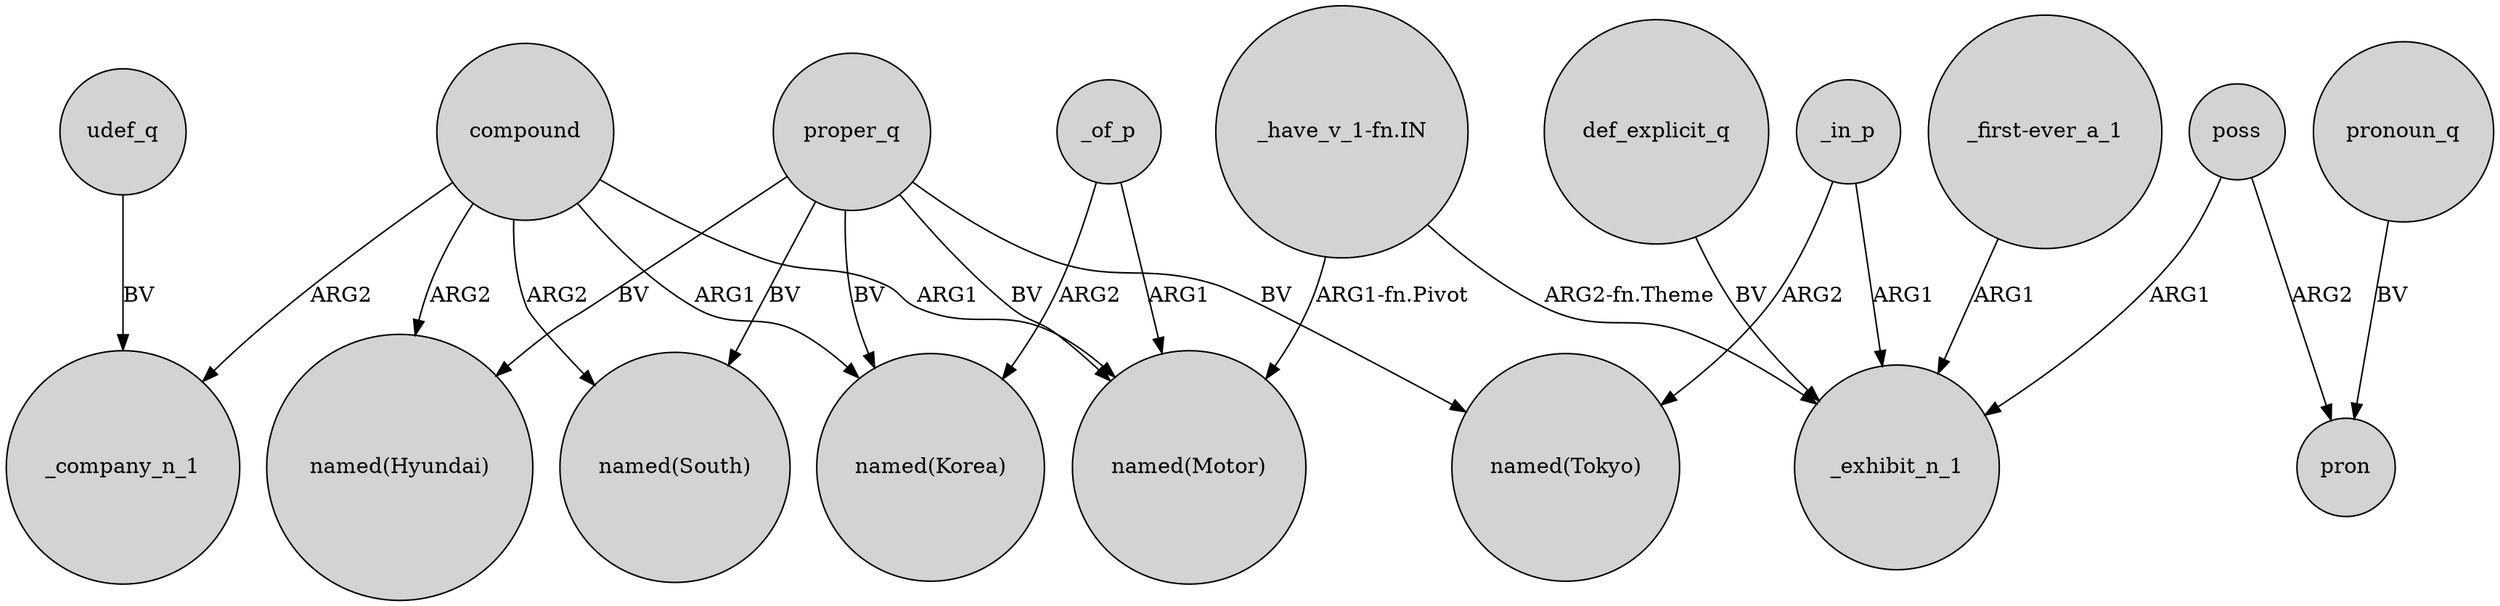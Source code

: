 digraph {
	node [shape=circle style=filled]
	compound -> "named(South)" [label=ARG2]
	poss -> pron [label=ARG2]
	compound -> _company_n_1 [label=ARG2]
	proper_q -> "named(Hyundai)" [label=BV]
	compound -> "named(Motor)" [label=ARG1]
	proper_q -> "named(Tokyo)" [label=BV]
	"_have_v_1-fn.IN" -> "named(Motor)" [label="ARG1-fn.Pivot"]
	_of_p -> "named(Korea)" [label=ARG2]
	pronoun_q -> pron [label=BV]
	poss -> _exhibit_n_1 [label=ARG1]
	def_explicit_q -> _exhibit_n_1 [label=BV]
	proper_q -> "named(Motor)" [label=BV]
	proper_q -> "named(Korea)" [label=BV]
	_of_p -> "named(Motor)" [label=ARG1]
	"_first-ever_a_1" -> _exhibit_n_1 [label=ARG1]
	proper_q -> "named(South)" [label=BV]
	compound -> "named(Hyundai)" [label=ARG2]
	_in_p -> "named(Tokyo)" [label=ARG2]
	_in_p -> _exhibit_n_1 [label=ARG1]
	udef_q -> _company_n_1 [label=BV]
	compound -> "named(Korea)" [label=ARG1]
	"_have_v_1-fn.IN" -> _exhibit_n_1 [label="ARG2-fn.Theme"]
}
